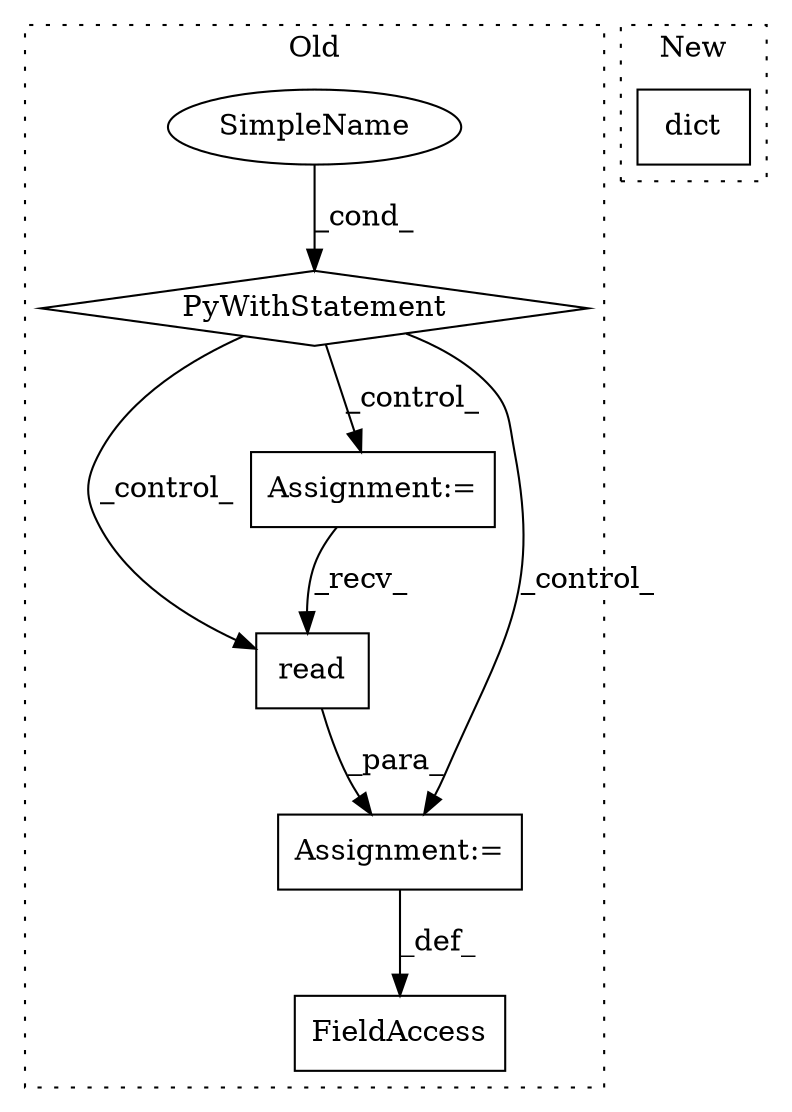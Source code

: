 digraph G {
subgraph cluster0 {
1 [label="read" a="32" s="11304" l="6" shape="box"];
3 [label="SimpleName" a="42" s="" l="" shape="ellipse"];
4 [label="PyWithStatement" a="104" s="11171,11200" l="10,2" shape="diamond"];
5 [label="Assignment:=" a="7" s="11220" l="4" shape="box"];
6 [label="FieldAccess" a="22" s="11289" l="8" shape="box"];
7 [label="Assignment:=" a="7" s="11297" l="2" shape="box"];
label = "Old";
style="dotted";
}
subgraph cluster1 {
2 [label="dict" a="32" s="11244,11260" l="5,1" shape="box"];
label = "New";
style="dotted";
}
1 -> 7 [label="_para_"];
3 -> 4 [label="_cond_"];
4 -> 5 [label="_control_"];
4 -> 1 [label="_control_"];
4 -> 7 [label="_control_"];
5 -> 1 [label="_recv_"];
7 -> 6 [label="_def_"];
}